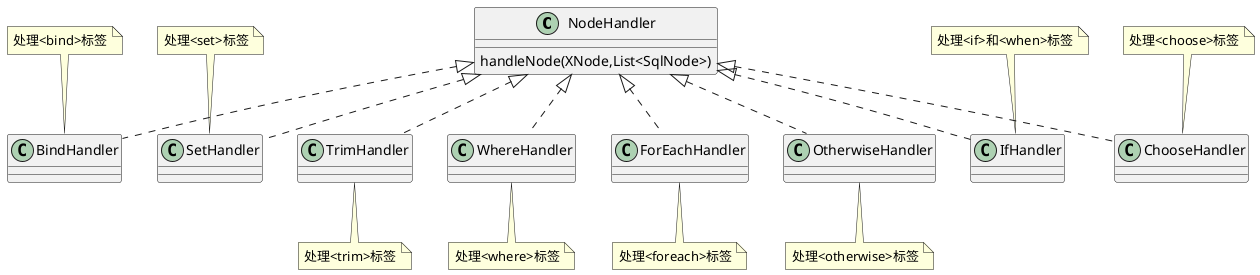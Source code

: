 @startuml

NodeHandler : handleNode(XNode,List<SqlNode>)
class BindHandler implements NodeHandler
note top of BindHandler
  处理<bind>标签
end note

class TrimHandler implements NodeHandler
note bottom of TrimHandler
  处理<trim>标签
end note

class WhereHandler implements NodeHandler
note bottom of WhereHandler
  处理<where>标签
end note

class SetHandler implements NodeHandler
note top of SetHandler
  处理<set>标签
end note

class ForEachHandler implements NodeHandler
note bottom of ForEachHandler
  处理<foreach>标签
end note

class IfHandler implements NodeHandler
note top of IfHandler
  处理<if>和<when>标签
end note

class OtherwiseHandler implements NodeHandler
note bottom of OtherwiseHandler
  处理<otherwise>标签
end note

class ChooseHandler implements NodeHandler
note top of ChooseHandler
  处理<choose>标签
end note

@enduml